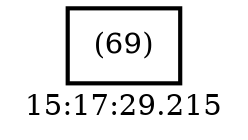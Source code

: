 digraph  g{ graph[label = "15:17:29.215"]
node [shape=rectangle, color=black, fontcolor=black, style=bold] edge [color=black] 0 [label="(69)"] ; 
}

